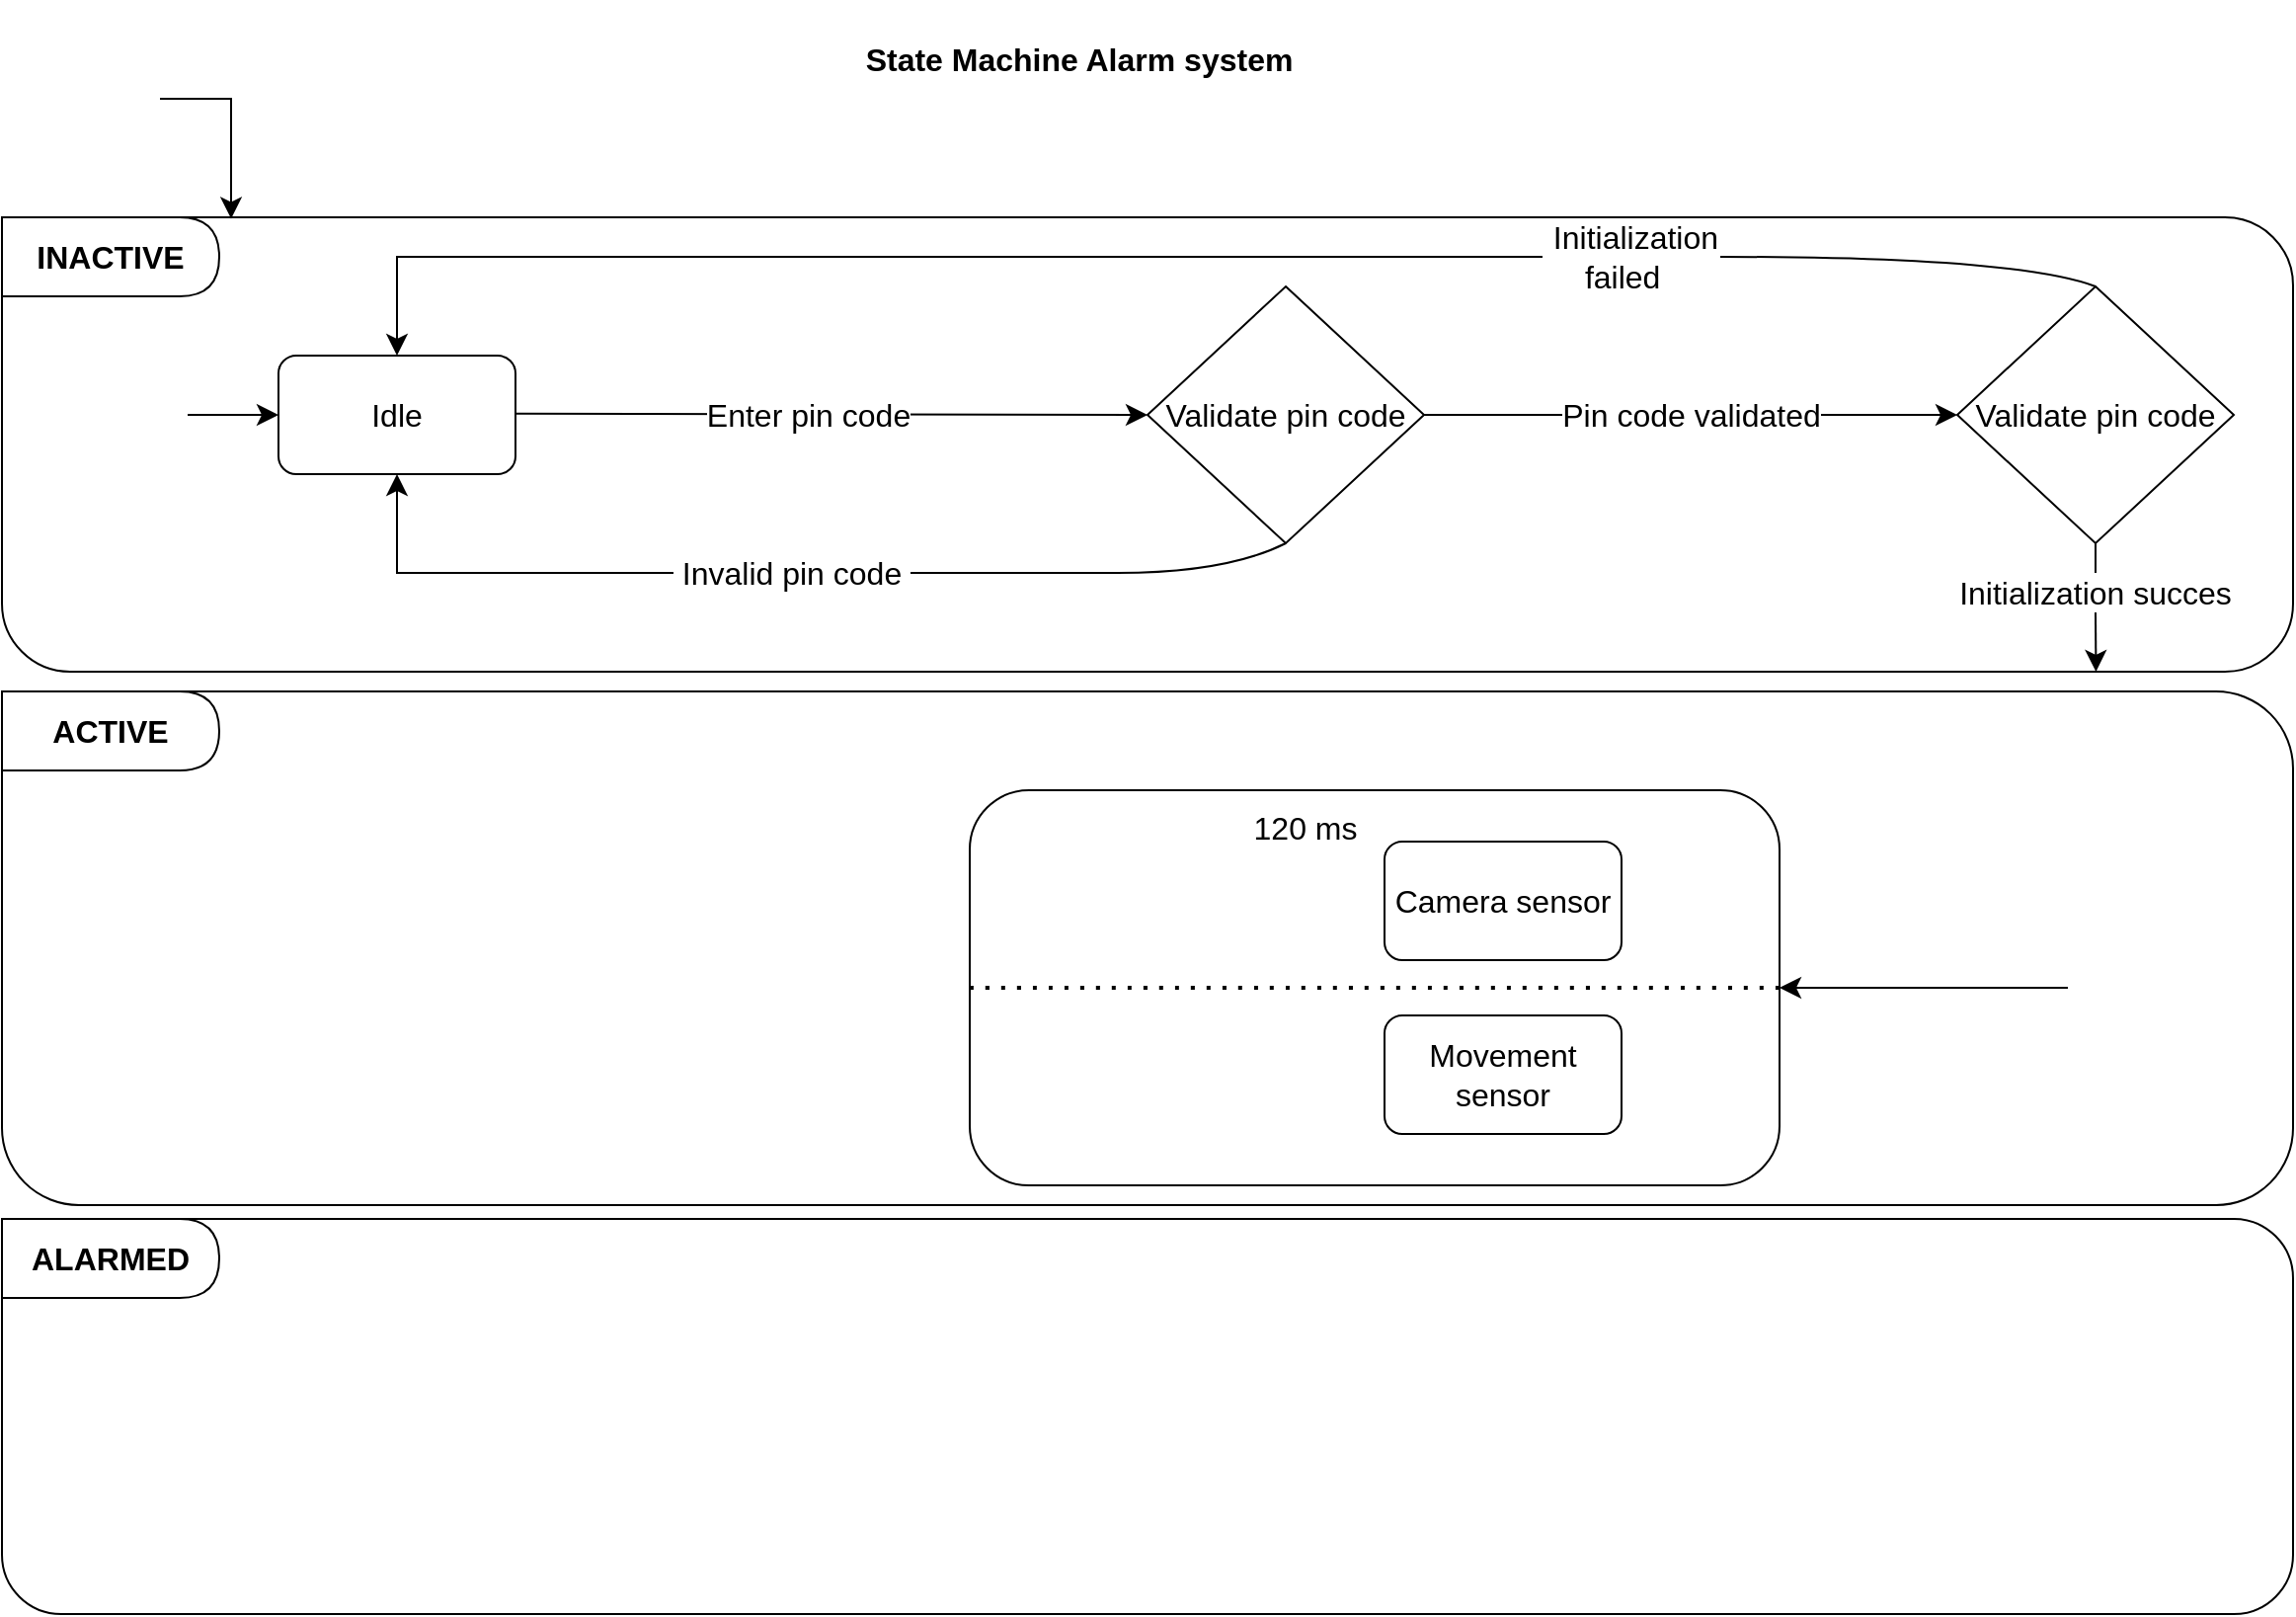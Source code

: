 <mxfile version="22.1.4" type="github">
  <diagram id="07fea595-8f29-1299-0266-81d95cde20df" name="Page-1">
    <mxGraphModel dx="659" dy="488" grid="1" gridSize="10" guides="1" tooltips="1" connect="1" arrows="1" fold="1" page="1" pageScale="1" pageWidth="1169" pageHeight="827" background="#ffffff" math="0" shadow="0">
      <root>
        <mxCell id="0" />
        <mxCell id="1" parent="0" />
        <mxCell id="BD7Ygz-sJtCW-BqWoPz--244" value="" style="rounded=1;whiteSpace=wrap;html=1;fontSize=16;movable=1;resizable=1;rotatable=1;deletable=1;editable=1;locked=0;connectable=1;" vertex="1" parent="1">
          <mxGeometry y="360" width="1160" height="260" as="geometry" />
        </mxCell>
        <mxCell id="BD7Ygz-sJtCW-BqWoPz--234" value="" style="rounded=1;whiteSpace=wrap;html=1;fontSize=16;movable=1;resizable=1;rotatable=1;deletable=1;editable=1;locked=0;connectable=1;" vertex="1" parent="1">
          <mxGeometry y="120" width="1160" height="230" as="geometry" />
        </mxCell>
        <mxCell id="BD7Ygz-sJtCW-BqWoPz--230" value="&lt;b&gt;INACTIVE&lt;/b&gt;" style="shape=delay;whiteSpace=wrap;html=1;fontSize=16;" vertex="1" parent="1">
          <mxGeometry y="120" width="110" height="40" as="geometry" />
        </mxCell>
        <mxCell id="BD7Ygz-sJtCW-BqWoPz--232" value="&lt;b&gt;ACTIVE&lt;/b&gt;" style="shape=delay;whiteSpace=wrap;html=1;fontSize=16;" vertex="1" parent="1">
          <mxGeometry y="360" width="110" height="40" as="geometry" />
        </mxCell>
        <mxCell id="BD7Ygz-sJtCW-BqWoPz--246" value="" style="rounded=1;whiteSpace=wrap;html=1;fontSize=16;movable=0;resizable=0;rotatable=0;deletable=0;editable=0;locked=1;connectable=0;" vertex="1" parent="1">
          <mxGeometry y="627" width="1160" height="200" as="geometry" />
        </mxCell>
        <mxCell id="BD7Ygz-sJtCW-BqWoPz--247" value="&lt;b&gt;ALARMED&lt;/b&gt;" style="shape=delay;whiteSpace=wrap;html=1;fontSize=16;" vertex="1" parent="1">
          <mxGeometry y="627" width="110" height="40" as="geometry" />
        </mxCell>
        <mxCell id="BD7Ygz-sJtCW-BqWoPz--255" value="Idle" style="rounded=1;whiteSpace=wrap;html=1;fontSize=16;rotation=0;" vertex="1" parent="1">
          <mxGeometry x="140" y="190" width="120" height="60" as="geometry" />
        </mxCell>
        <mxCell id="BD7Ygz-sJtCW-BqWoPz--268" value="State Machine Alarm system" style="text;strokeColor=none;fillColor=none;html=1;fontSize=16;fontStyle=1;verticalAlign=middle;align=center;" vertex="1" parent="1">
          <mxGeometry x="450" y="10" width="190" height="60" as="geometry" />
        </mxCell>
        <mxCell id="BD7Ygz-sJtCW-BqWoPz--279" value="" style="endArrow=classic;html=1;rounded=0;fontSize=12;startSize=8;endSize=8;curved=1;entryX=0;entryY=0.5;entryDx=0;entryDy=0;" edge="1" parent="1" target="BD7Ygz-sJtCW-BqWoPz--287">
          <mxGeometry relative="1" as="geometry">
            <mxPoint x="260" y="219.33" as="sourcePoint" />
            <mxPoint x="580" y="220" as="targetPoint" />
          </mxGeometry>
        </mxCell>
        <mxCell id="BD7Ygz-sJtCW-BqWoPz--281" value="Enter pin code" style="edgeLabel;html=1;align=center;verticalAlign=middle;resizable=0;points=[];fontSize=16;" vertex="1" connectable="0" parent="BD7Ygz-sJtCW-BqWoPz--279">
          <mxGeometry x="-0.077" relative="1" as="geometry">
            <mxPoint as="offset" />
          </mxGeometry>
        </mxCell>
        <mxCell id="BD7Ygz-sJtCW-BqWoPz--286" value="" style="edgeStyle=segmentEdgeStyle;endArrow=classic;html=1;curved=0;rounded=0;endSize=8;startSize=8;fontSize=12;exitX=0;exitY=0.5;exitDx=0;exitDy=0;" edge="1" parent="1" source="BD7Ygz-sJtCW-BqWoPz--288" target="BD7Ygz-sJtCW-BqWoPz--255">
          <mxGeometry width="50" height="50" relative="1" as="geometry">
            <mxPoint x="327.47" y="300.03" as="sourcePoint" />
            <mxPoint x="597.5" y="285.002" as="targetPoint" />
          </mxGeometry>
        </mxCell>
        <mxCell id="BD7Ygz-sJtCW-BqWoPz--287" value="Validate pin code" style="rhombus;whiteSpace=wrap;html=1;fontSize=16;" vertex="1" parent="1">
          <mxGeometry x="580" y="155" width="140" height="130" as="geometry" />
        </mxCell>
        <mxCell id="BD7Ygz-sJtCW-BqWoPz--288" value="Invalid pin code" style="text;html=1;strokeColor=none;fillColor=none;align=center;verticalAlign=middle;whiteSpace=wrap;rounded=0;fontSize=16;" vertex="1" parent="1">
          <mxGeometry x="340" y="285" width="120" height="30" as="geometry" />
        </mxCell>
        <mxCell id="BD7Ygz-sJtCW-BqWoPz--291" value="" style="shape=image;html=1;verticalAlign=top;verticalLabelPosition=bottom;labelBackgroundColor=#ffffff;imageAspect=0;aspect=fixed;image=https://cdn4.iconfinder.com/data/icons/essential-app-2/16/record-round-circle-dot-128.png;fontSize=16;" vertex="1" parent="1">
          <mxGeometry x="40" y="40" width="40" height="40" as="geometry" />
        </mxCell>
        <mxCell id="BD7Ygz-sJtCW-BqWoPz--296" value="" style="edgeStyle=segmentEdgeStyle;endArrow=classic;html=1;curved=0;rounded=0;endSize=8;startSize=8;fontSize=12;exitX=1;exitY=0.5;exitDx=0;exitDy=0;entryX=0.1;entryY=0.003;entryDx=0;entryDy=0;entryPerimeter=0;" edge="1" parent="1" source="BD7Ygz-sJtCW-BqWoPz--291" target="BD7Ygz-sJtCW-BqWoPz--234">
          <mxGeometry width="50" height="50" relative="1" as="geometry">
            <mxPoint x="140" y="79.97" as="sourcePoint" />
            <mxPoint x="190" y="29.97" as="targetPoint" />
          </mxGeometry>
        </mxCell>
        <mxCell id="BD7Ygz-sJtCW-BqWoPz--297" value="" style="shape=image;html=1;verticalAlign=top;verticalLabelPosition=bottom;labelBackgroundColor=#ffffff;imageAspect=0;aspect=fixed;image=https://cdn4.iconfinder.com/data/icons/essential-app-2/16/record-round-circle-dot-128.png;fontSize=16;" vertex="1" parent="1">
          <mxGeometry x="66" y="206" width="28" height="28" as="geometry" />
        </mxCell>
        <mxCell id="BD7Ygz-sJtCW-BqWoPz--298" value="" style="endArrow=classic;html=1;rounded=0;fontSize=12;startSize=8;endSize=8;curved=1;exitX=1;exitY=0.5;exitDx=0;exitDy=0;entryX=0;entryY=0.5;entryDx=0;entryDy=0;" edge="1" parent="1" source="BD7Ygz-sJtCW-BqWoPz--297" target="BD7Ygz-sJtCW-BqWoPz--255">
          <mxGeometry width="50" height="50" relative="1" as="geometry">
            <mxPoint x="210" y="280" as="sourcePoint" />
            <mxPoint x="260" y="230" as="targetPoint" />
          </mxGeometry>
        </mxCell>
        <mxCell id="BD7Ygz-sJtCW-BqWoPz--299" value="" style="endArrow=classic;html=1;rounded=0;fontSize=12;startSize=8;endSize=8;curved=1;exitX=1;exitY=0.5;exitDx=0;exitDy=0;" edge="1" parent="1" source="BD7Ygz-sJtCW-BqWoPz--287" target="BD7Ygz-sJtCW-BqWoPz--305">
          <mxGeometry relative="1" as="geometry">
            <mxPoint x="740" y="230" as="sourcePoint" />
            <mxPoint x="990" y="220" as="targetPoint" />
          </mxGeometry>
        </mxCell>
        <mxCell id="BD7Ygz-sJtCW-BqWoPz--300" value="Pin code validated" style="edgeLabel;resizable=0;html=1;align=center;verticalAlign=middle;fontSize=16;" connectable="0" vertex="1" parent="BD7Ygz-sJtCW-BqWoPz--299">
          <mxGeometry relative="1" as="geometry" />
        </mxCell>
        <mxCell id="BD7Ygz-sJtCW-BqWoPz--303" value="&amp;nbsp;Initialization failed&amp;nbsp;&amp;nbsp;" style="text;html=1;strokeColor=none;fillColor=none;align=center;verticalAlign=middle;whiteSpace=wrap;rounded=0;fontSize=16;" vertex="1" parent="1">
          <mxGeometry x="780" y="125" width="90" height="30" as="geometry" />
        </mxCell>
        <mxCell id="BD7Ygz-sJtCW-BqWoPz--305" value="Validate pin code" style="rhombus;whiteSpace=wrap;html=1;fontSize=16;" vertex="1" parent="1">
          <mxGeometry x="990" y="155" width="140" height="130" as="geometry" />
        </mxCell>
        <mxCell id="BD7Ygz-sJtCW-BqWoPz--306" value="" style="endArrow=none;html=1;rounded=0;fontSize=12;startSize=8;endSize=8;curved=1;entryX=0.5;entryY=1;entryDx=0;entryDy=0;exitX=1;exitY=0.5;exitDx=0;exitDy=0;" edge="1" parent="1" source="BD7Ygz-sJtCW-BqWoPz--288" target="BD7Ygz-sJtCW-BqWoPz--287">
          <mxGeometry width="50" height="50" relative="1" as="geometry">
            <mxPoint x="650" y="250" as="sourcePoint" />
            <mxPoint x="700" y="200" as="targetPoint" />
            <Array as="points">
              <mxPoint x="510" y="300" />
              <mxPoint x="620" y="300" />
            </Array>
          </mxGeometry>
        </mxCell>
        <mxCell id="BD7Ygz-sJtCW-BqWoPz--308" value="" style="endArrow=none;html=1;rounded=0;fontSize=12;startSize=8;endSize=8;curved=1;entryX=0.5;entryY=0;entryDx=0;entryDy=0;exitX=1;exitY=0.5;exitDx=0;exitDy=0;" edge="1" parent="1" source="BD7Ygz-sJtCW-BqWoPz--303" target="BD7Ygz-sJtCW-BqWoPz--305">
          <mxGeometry width="50" height="50" relative="1" as="geometry">
            <mxPoint x="830" y="250" as="sourcePoint" />
            <mxPoint x="880" y="200" as="targetPoint" />
            <Array as="points">
              <mxPoint x="1020" y="140" />
            </Array>
          </mxGeometry>
        </mxCell>
        <mxCell id="BD7Ygz-sJtCW-BqWoPz--309" value="" style="edgeStyle=segmentEdgeStyle;endArrow=classic;html=1;curved=0;rounded=0;endSize=8;startSize=8;fontSize=12;exitX=0;exitY=0.5;exitDx=0;exitDy=0;entryX=0.5;entryY=0;entryDx=0;entryDy=0;" edge="1" parent="1" source="BD7Ygz-sJtCW-BqWoPz--303" target="BD7Ygz-sJtCW-BqWoPz--255">
          <mxGeometry width="50" height="50" relative="1" as="geometry">
            <mxPoint x="510" y="220" as="sourcePoint" />
            <mxPoint x="560" y="170" as="targetPoint" />
          </mxGeometry>
        </mxCell>
        <mxCell id="BD7Ygz-sJtCW-BqWoPz--310" value="Initialization succes" style="text;html=1;strokeColor=none;fillColor=none;align=center;verticalAlign=middle;whiteSpace=wrap;rounded=0;fontSize=16;" vertex="1" parent="1">
          <mxGeometry x="960" y="300" width="200" height="20" as="geometry" />
        </mxCell>
        <mxCell id="BD7Ygz-sJtCW-BqWoPz--312" value="" style="endArrow=none;html=1;rounded=0;fontSize=12;startSize=8;endSize=8;curved=1;entryX=0.5;entryY=1;entryDx=0;entryDy=0;exitX=0.5;exitY=0;exitDx=0;exitDy=0;" edge="1" parent="1" source="BD7Ygz-sJtCW-BqWoPz--310" target="BD7Ygz-sJtCW-BqWoPz--305">
          <mxGeometry width="50" height="50" relative="1" as="geometry">
            <mxPoint x="860" y="335" as="sourcePoint" />
            <mxPoint x="910" y="285" as="targetPoint" />
          </mxGeometry>
        </mxCell>
        <mxCell id="BD7Ygz-sJtCW-BqWoPz--315" value="" style="endArrow=classic;html=1;rounded=0;fontSize=12;startSize=8;endSize=8;curved=1;entryX=0.914;entryY=1;entryDx=0;entryDy=0;entryPerimeter=0;exitX=0.5;exitY=1;exitDx=0;exitDy=0;" edge="1" parent="1" source="BD7Ygz-sJtCW-BqWoPz--310" target="BD7Ygz-sJtCW-BqWoPz--234">
          <mxGeometry width="50" height="50" relative="1" as="geometry">
            <mxPoint x="880" y="285" as="sourcePoint" />
            <mxPoint x="930" y="235" as="targetPoint" />
          </mxGeometry>
        </mxCell>
        <mxCell id="BD7Ygz-sJtCW-BqWoPz--316" value="" style="shape=image;html=1;verticalAlign=top;verticalLabelPosition=bottom;labelBackgroundColor=#ffffff;imageAspect=0;aspect=fixed;image=https://cdn4.iconfinder.com/data/icons/essential-app-2/16/record-round-circle-dot-128.png;fontSize=16;" vertex="1" parent="1">
          <mxGeometry x="1046" y="496" width="28" height="28" as="geometry" />
        </mxCell>
        <mxCell id="BD7Ygz-sJtCW-BqWoPz--317" value="" style="rounded=1;whiteSpace=wrap;html=1;fontSize=16;" vertex="1" parent="1">
          <mxGeometry x="490" y="410" width="410" height="200" as="geometry" />
        </mxCell>
        <mxCell id="BD7Ygz-sJtCW-BqWoPz--318" value="" style="endArrow=classic;html=1;rounded=0;fontSize=12;startSize=8;endSize=8;curved=1;exitX=0;exitY=0.5;exitDx=0;exitDy=0;entryX=1;entryY=0.5;entryDx=0;entryDy=0;" edge="1" parent="1" source="BD7Ygz-sJtCW-BqWoPz--316" target="BD7Ygz-sJtCW-BqWoPz--317">
          <mxGeometry width="50" height="50" relative="1" as="geometry">
            <mxPoint x="940" y="515" as="sourcePoint" />
            <mxPoint x="990" y="465" as="targetPoint" />
          </mxGeometry>
        </mxCell>
        <mxCell id="BD7Ygz-sJtCW-BqWoPz--319" value="" style="endArrow=none;dashed=1;html=1;dashPattern=1 3;strokeWidth=2;rounded=0;fontSize=12;startSize=8;endSize=8;curved=1;entryX=1;entryY=0.5;entryDx=0;entryDy=0;exitX=0;exitY=0.5;exitDx=0;exitDy=0;" edge="1" parent="1" source="BD7Ygz-sJtCW-BqWoPz--317" target="BD7Ygz-sJtCW-BqWoPz--317">
          <mxGeometry width="50" height="50" relative="1" as="geometry">
            <mxPoint x="790" y="530" as="sourcePoint" />
            <mxPoint x="840" y="480" as="targetPoint" />
          </mxGeometry>
        </mxCell>
        <mxCell id="BD7Ygz-sJtCW-BqWoPz--320" value="Movement sensor" style="rounded=1;whiteSpace=wrap;html=1;fontSize=16;" vertex="1" parent="1">
          <mxGeometry x="700" y="524" width="120" height="60" as="geometry" />
        </mxCell>
        <mxCell id="BD7Ygz-sJtCW-BqWoPz--321" value="Camera sensor" style="rounded=1;whiteSpace=wrap;html=1;fontSize=16;" vertex="1" parent="1">
          <mxGeometry x="700" y="436" width="120" height="60" as="geometry" />
        </mxCell>
        <mxCell id="BD7Ygz-sJtCW-BqWoPz--323" value="120 ms" style="text;html=1;strokeColor=none;fillColor=none;align=center;verticalAlign=middle;whiteSpace=wrap;rounded=0;fontSize=16;" vertex="1" parent="1">
          <mxGeometry x="630" y="414" width="60" height="30" as="geometry" />
        </mxCell>
      </root>
    </mxGraphModel>
  </diagram>
</mxfile>
